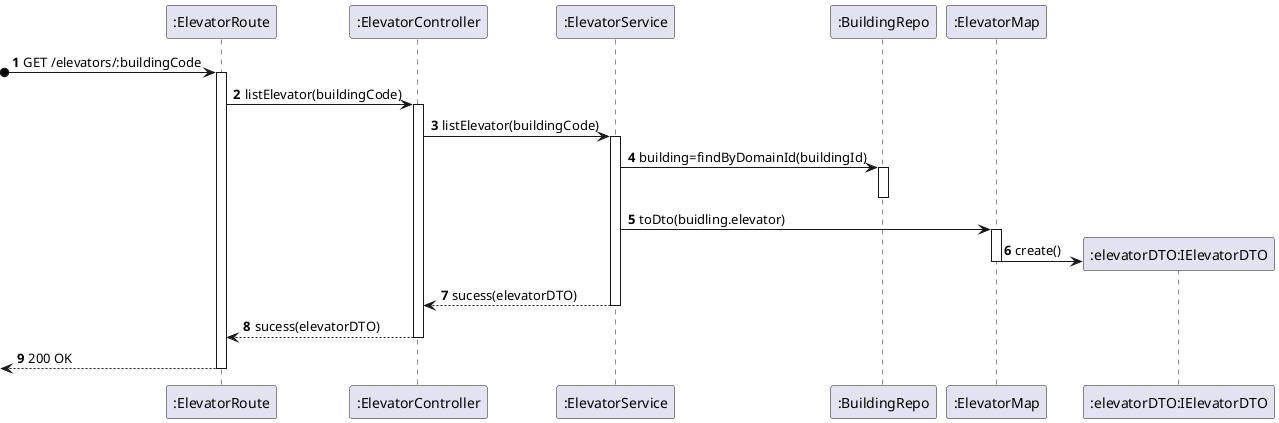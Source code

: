 @startuml process-view
autonumber
participant ROUTE as ":ElevatorRoute"
participant CTRL as ":ElevatorController"
participant SRV as ":ElevatorService"
participant BREPO as ":BuildingRepo"
participant MAP as ":ElevatorMap"
participant DTO as ":elevatorDTO:IElevatorDTO"

?o-> ROUTE : GET /elevators/:buildingCode
activate ROUTE

ROUTE -> CTRL : listElevator(buildingCode)
activate CTRL
CTRL -> SRV : listElevator(buildingCode)
activate SRV
SRV -> BREPO : building=findByDomainId(buildingId)
activate BREPO
deactivate BREPO
SRV -> MAP : toDto(buidling.elevator)
activate MAP
MAP -> DTO** : create()
deactivate MAP
SRV --> CTRL : sucess(elevatorDTO)
deactivate SRV
CTRL --> ROUTE : sucess(elevatorDTO)
deactivate CTRL
<-- ROUTE : 200 OK
deactivate ROUTE

@enduml
